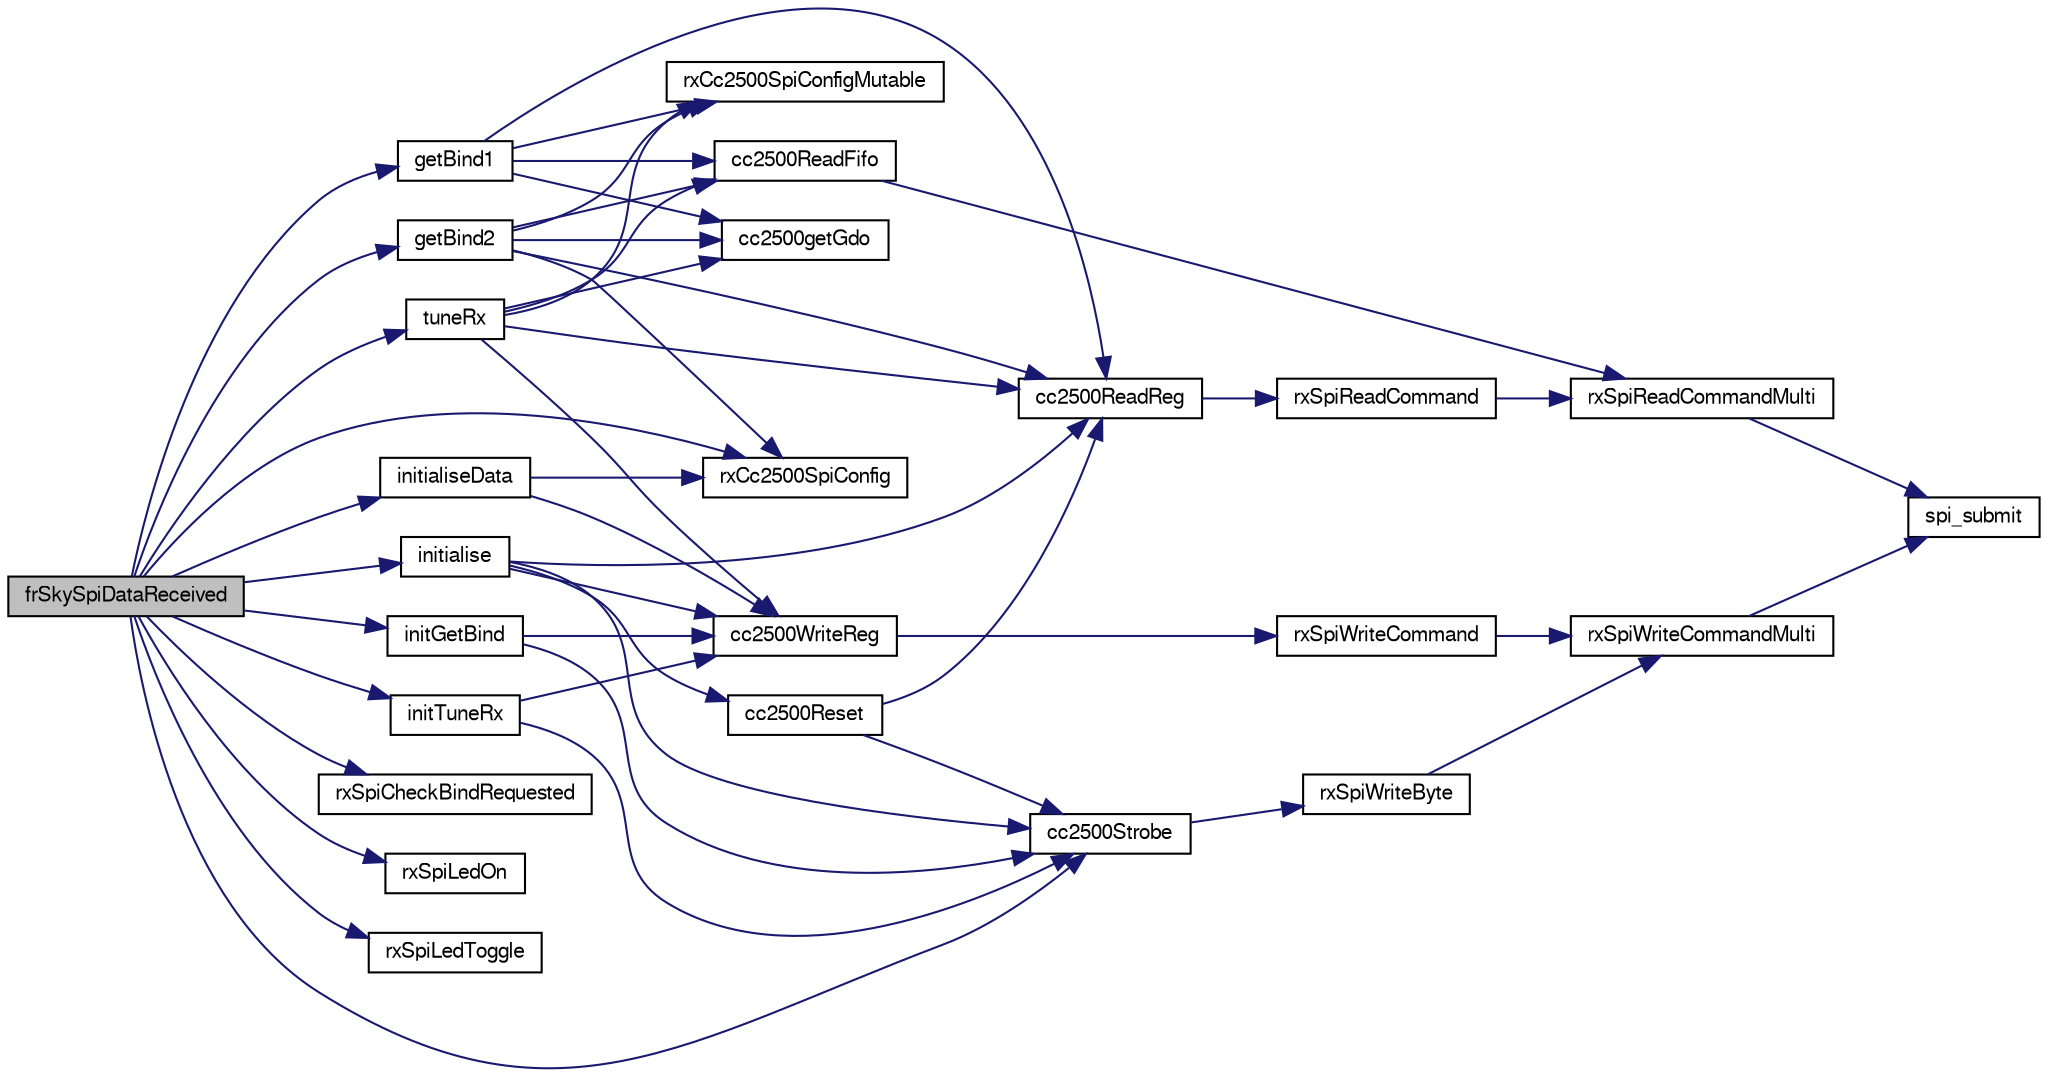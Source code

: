 digraph "frSkySpiDataReceived"
{
  edge [fontname="FreeSans",fontsize="10",labelfontname="FreeSans",labelfontsize="10"];
  node [fontname="FreeSans",fontsize="10",shape=record];
  rankdir="LR";
  Node1 [label="frSkySpiDataReceived",height=0.2,width=0.4,color="black", fillcolor="grey75", style="filled", fontcolor="black"];
  Node1 -> Node2 [color="midnightblue",fontsize="10",style="solid",fontname="FreeSans"];
  Node2 [label="cc2500Strobe",height=0.2,width=0.4,color="black", fillcolor="white", style="filled",URL="$cc2500_8c.html#a5f48b0ae3036525c7ddd12b61b2f92cc"];
  Node2 -> Node3 [color="midnightblue",fontsize="10",style="solid",fontname="FreeSans"];
  Node3 [label="rxSpiWriteByte",height=0.2,width=0.4,color="black", fillcolor="white", style="filled",URL="$cc2500_8c.html#af21ded081906c8c7339acef1caeaa8e3"];
  Node3 -> Node4 [color="midnightblue",fontsize="10",style="solid",fontname="FreeSans"];
  Node4 [label="rxSpiWriteCommandMulti",height=0.2,width=0.4,color="black", fillcolor="white", style="filled",URL="$cc2500_8c.html#aa88e934fdd4f5f4f40dfa59c7060c208"];
  Node4 -> Node5 [color="midnightblue",fontsize="10",style="solid",fontname="FreeSans"];
  Node5 [label="spi_submit",height=0.2,width=0.4,color="black", fillcolor="white", style="filled",URL="$group__spi.html#ga5d383931766cb373ebad0b8bc26d439d",tooltip="Submit SPI transaction. "];
  Node1 -> Node6 [color="midnightblue",fontsize="10",style="solid",fontname="FreeSans"];
  Node6 [label="getBind1",height=0.2,width=0.4,color="black", fillcolor="white", style="filled",URL="$cc2500__frsky__shared_8c.html#a628daf8eab28fce0cf869ec4af2f052c"];
  Node6 -> Node7 [color="midnightblue",fontsize="10",style="solid",fontname="FreeSans"];
  Node7 [label="cc2500getGdo",height=0.2,width=0.4,color="black", fillcolor="white", style="filled",URL="$cc2500__common_8c.html#a809767f1771e2d9ec936050fe7ec887e"];
  Node6 -> Node8 [color="midnightblue",fontsize="10",style="solid",fontname="FreeSans"];
  Node8 [label="cc2500ReadReg",height=0.2,width=0.4,color="black", fillcolor="white", style="filled",URL="$cc2500_8c.html#a16824ba518eea5c5e67b3daeeb599269"];
  Node8 -> Node9 [color="midnightblue",fontsize="10",style="solid",fontname="FreeSans"];
  Node9 [label="rxSpiReadCommand",height=0.2,width=0.4,color="black", fillcolor="white", style="filled",URL="$cc2500_8c.html#a144a5804c6f5e30744e48c7c93d7db5a"];
  Node9 -> Node10 [color="midnightblue",fontsize="10",style="solid",fontname="FreeSans"];
  Node10 [label="rxSpiReadCommandMulti",height=0.2,width=0.4,color="black", fillcolor="white", style="filled",URL="$cc2500_8c.html#aa9910adea9b66f2a6e49176819f19b0c"];
  Node10 -> Node5 [color="midnightblue",fontsize="10",style="solid",fontname="FreeSans"];
  Node6 -> Node11 [color="midnightblue",fontsize="10",style="solid",fontname="FreeSans"];
  Node11 [label="cc2500ReadFifo",height=0.2,width=0.4,color="black", fillcolor="white", style="filled",URL="$cc2500_8c.html#a15f1360ca73e7301e8fd3ea3a1b0fe35"];
  Node11 -> Node10 [color="midnightblue",fontsize="10",style="solid",fontname="FreeSans"];
  Node6 -> Node12 [color="midnightblue",fontsize="10",style="solid",fontname="FreeSans"];
  Node12 [label="rxCc2500SpiConfigMutable",height=0.2,width=0.4,color="black", fillcolor="white", style="filled",URL="$cc2500__settings_8c.html#ae1dc74d5df9f5a6c7145d82047cb95bf"];
  Node1 -> Node13 [color="midnightblue",fontsize="10",style="solid",fontname="FreeSans"];
  Node13 [label="getBind2",height=0.2,width=0.4,color="black", fillcolor="white", style="filled",URL="$cc2500__frsky__shared_8c.html#a6f9162189b8e5ec937d4027ae289d928"];
  Node13 -> Node7 [color="midnightblue",fontsize="10",style="solid",fontname="FreeSans"];
  Node13 -> Node8 [color="midnightblue",fontsize="10",style="solid",fontname="FreeSans"];
  Node13 -> Node11 [color="midnightblue",fontsize="10",style="solid",fontname="FreeSans"];
  Node13 -> Node14 [color="midnightblue",fontsize="10",style="solid",fontname="FreeSans"];
  Node14 [label="rxCc2500SpiConfig",height=0.2,width=0.4,color="black", fillcolor="white", style="filled",URL="$cc2500__settings_8c.html#aad1629e38fffa025a33f8054243bd6f0"];
  Node13 -> Node12 [color="midnightblue",fontsize="10",style="solid",fontname="FreeSans"];
  Node1 -> Node15 [color="midnightblue",fontsize="10",style="solid",fontname="FreeSans"];
  Node15 [label="initGetBind",height=0.2,width=0.4,color="black", fillcolor="white", style="filled",URL="$cc2500__frsky__shared_8c.html#a528b38863b0d5694139f9c97b03b3de2"];
  Node15 -> Node2 [color="midnightblue",fontsize="10",style="solid",fontname="FreeSans"];
  Node15 -> Node16 [color="midnightblue",fontsize="10",style="solid",fontname="FreeSans"];
  Node16 [label="cc2500WriteReg",height=0.2,width=0.4,color="black", fillcolor="white", style="filled",URL="$cc2500_8c.html#a0aafd8cd88f01d28921f047d4435e169"];
  Node16 -> Node17 [color="midnightblue",fontsize="10",style="solid",fontname="FreeSans"];
  Node17 [label="rxSpiWriteCommand",height=0.2,width=0.4,color="black", fillcolor="white", style="filled",URL="$cc2500_8c.html#a15e26bcabc37cb935f279ec8eaff8f89"];
  Node17 -> Node4 [color="midnightblue",fontsize="10",style="solid",fontname="FreeSans"];
  Node1 -> Node18 [color="midnightblue",fontsize="10",style="solid",fontname="FreeSans"];
  Node18 [label="initialise",height=0.2,width=0.4,color="black", fillcolor="white", style="filled",URL="$cc2500__frsky__shared_8c.html#a803f76032aeda59a1a0e707ee9256894"];
  Node18 -> Node19 [color="midnightblue",fontsize="10",style="solid",fontname="FreeSans"];
  Node19 [label="cc2500Reset",height=0.2,width=0.4,color="black", fillcolor="white", style="filled",URL="$cc2500_8c.html#a82d8aae1191b403189abfbd500efaaae"];
  Node19 -> Node8 [color="midnightblue",fontsize="10",style="solid",fontname="FreeSans"];
  Node19 -> Node2 [color="midnightblue",fontsize="10",style="solid",fontname="FreeSans"];
  Node18 -> Node16 [color="midnightblue",fontsize="10",style="solid",fontname="FreeSans"];
  Node18 -> Node2 [color="midnightblue",fontsize="10",style="solid",fontname="FreeSans"];
  Node18 -> Node8 [color="midnightblue",fontsize="10",style="solid",fontname="FreeSans"];
  Node1 -> Node20 [color="midnightblue",fontsize="10",style="solid",fontname="FreeSans"];
  Node20 [label="initialiseData",height=0.2,width=0.4,color="black", fillcolor="white", style="filled",URL="$cc2500__frsky__shared_8c.html#aeb0e66b7e7d77f928e122ea1dfab26fb"];
  Node20 -> Node16 [color="midnightblue",fontsize="10",style="solid",fontname="FreeSans"];
  Node20 -> Node14 [color="midnightblue",fontsize="10",style="solid",fontname="FreeSans"];
  Node1 -> Node21 [color="midnightblue",fontsize="10",style="solid",fontname="FreeSans"];
  Node21 [label="initTuneRx",height=0.2,width=0.4,color="black", fillcolor="white", style="filled",URL="$cc2500__frsky__shared_8c.html#acd78ab0f584bb8800c35994a51aa78a9"];
  Node21 -> Node16 [color="midnightblue",fontsize="10",style="solid",fontname="FreeSans"];
  Node21 -> Node2 [color="midnightblue",fontsize="10",style="solid",fontname="FreeSans"];
  Node1 -> Node14 [color="midnightblue",fontsize="10",style="solid",fontname="FreeSans"];
  Node1 -> Node22 [color="midnightblue",fontsize="10",style="solid",fontname="FreeSans"];
  Node22 [label="rxSpiCheckBindRequested",height=0.2,width=0.4,color="black", fillcolor="white", style="filled",URL="$cc2500__rx__spi__common_8c.html#af3ce512f5a32f9e6142ab1b659ae7524"];
  Node1 -> Node23 [color="midnightblue",fontsize="10",style="solid",fontname="FreeSans"];
  Node23 [label="rxSpiLedOn",height=0.2,width=0.4,color="black", fillcolor="white", style="filled",URL="$cc2500__rx__spi__common_8c.html#a3434f37dd6ed687e9913b595df6c48b5"];
  Node1 -> Node24 [color="midnightblue",fontsize="10",style="solid",fontname="FreeSans"];
  Node24 [label="rxSpiLedToggle",height=0.2,width=0.4,color="black", fillcolor="white", style="filled",URL="$cc2500__rx__spi__common_8c.html#abc6581907d99874fdae12641781254a4"];
  Node1 -> Node25 [color="midnightblue",fontsize="10",style="solid",fontname="FreeSans"];
  Node25 [label="tuneRx",height=0.2,width=0.4,color="black", fillcolor="white", style="filled",URL="$cc2500__frsky__shared_8c.html#a099e460119ab86d377735771811ad6da"];
  Node25 -> Node16 [color="midnightblue",fontsize="10",style="solid",fontname="FreeSans"];
  Node25 -> Node7 [color="midnightblue",fontsize="10",style="solid",fontname="FreeSans"];
  Node25 -> Node8 [color="midnightblue",fontsize="10",style="solid",fontname="FreeSans"];
  Node25 -> Node11 [color="midnightblue",fontsize="10",style="solid",fontname="FreeSans"];
  Node25 -> Node12 [color="midnightblue",fontsize="10",style="solid",fontname="FreeSans"];
}
